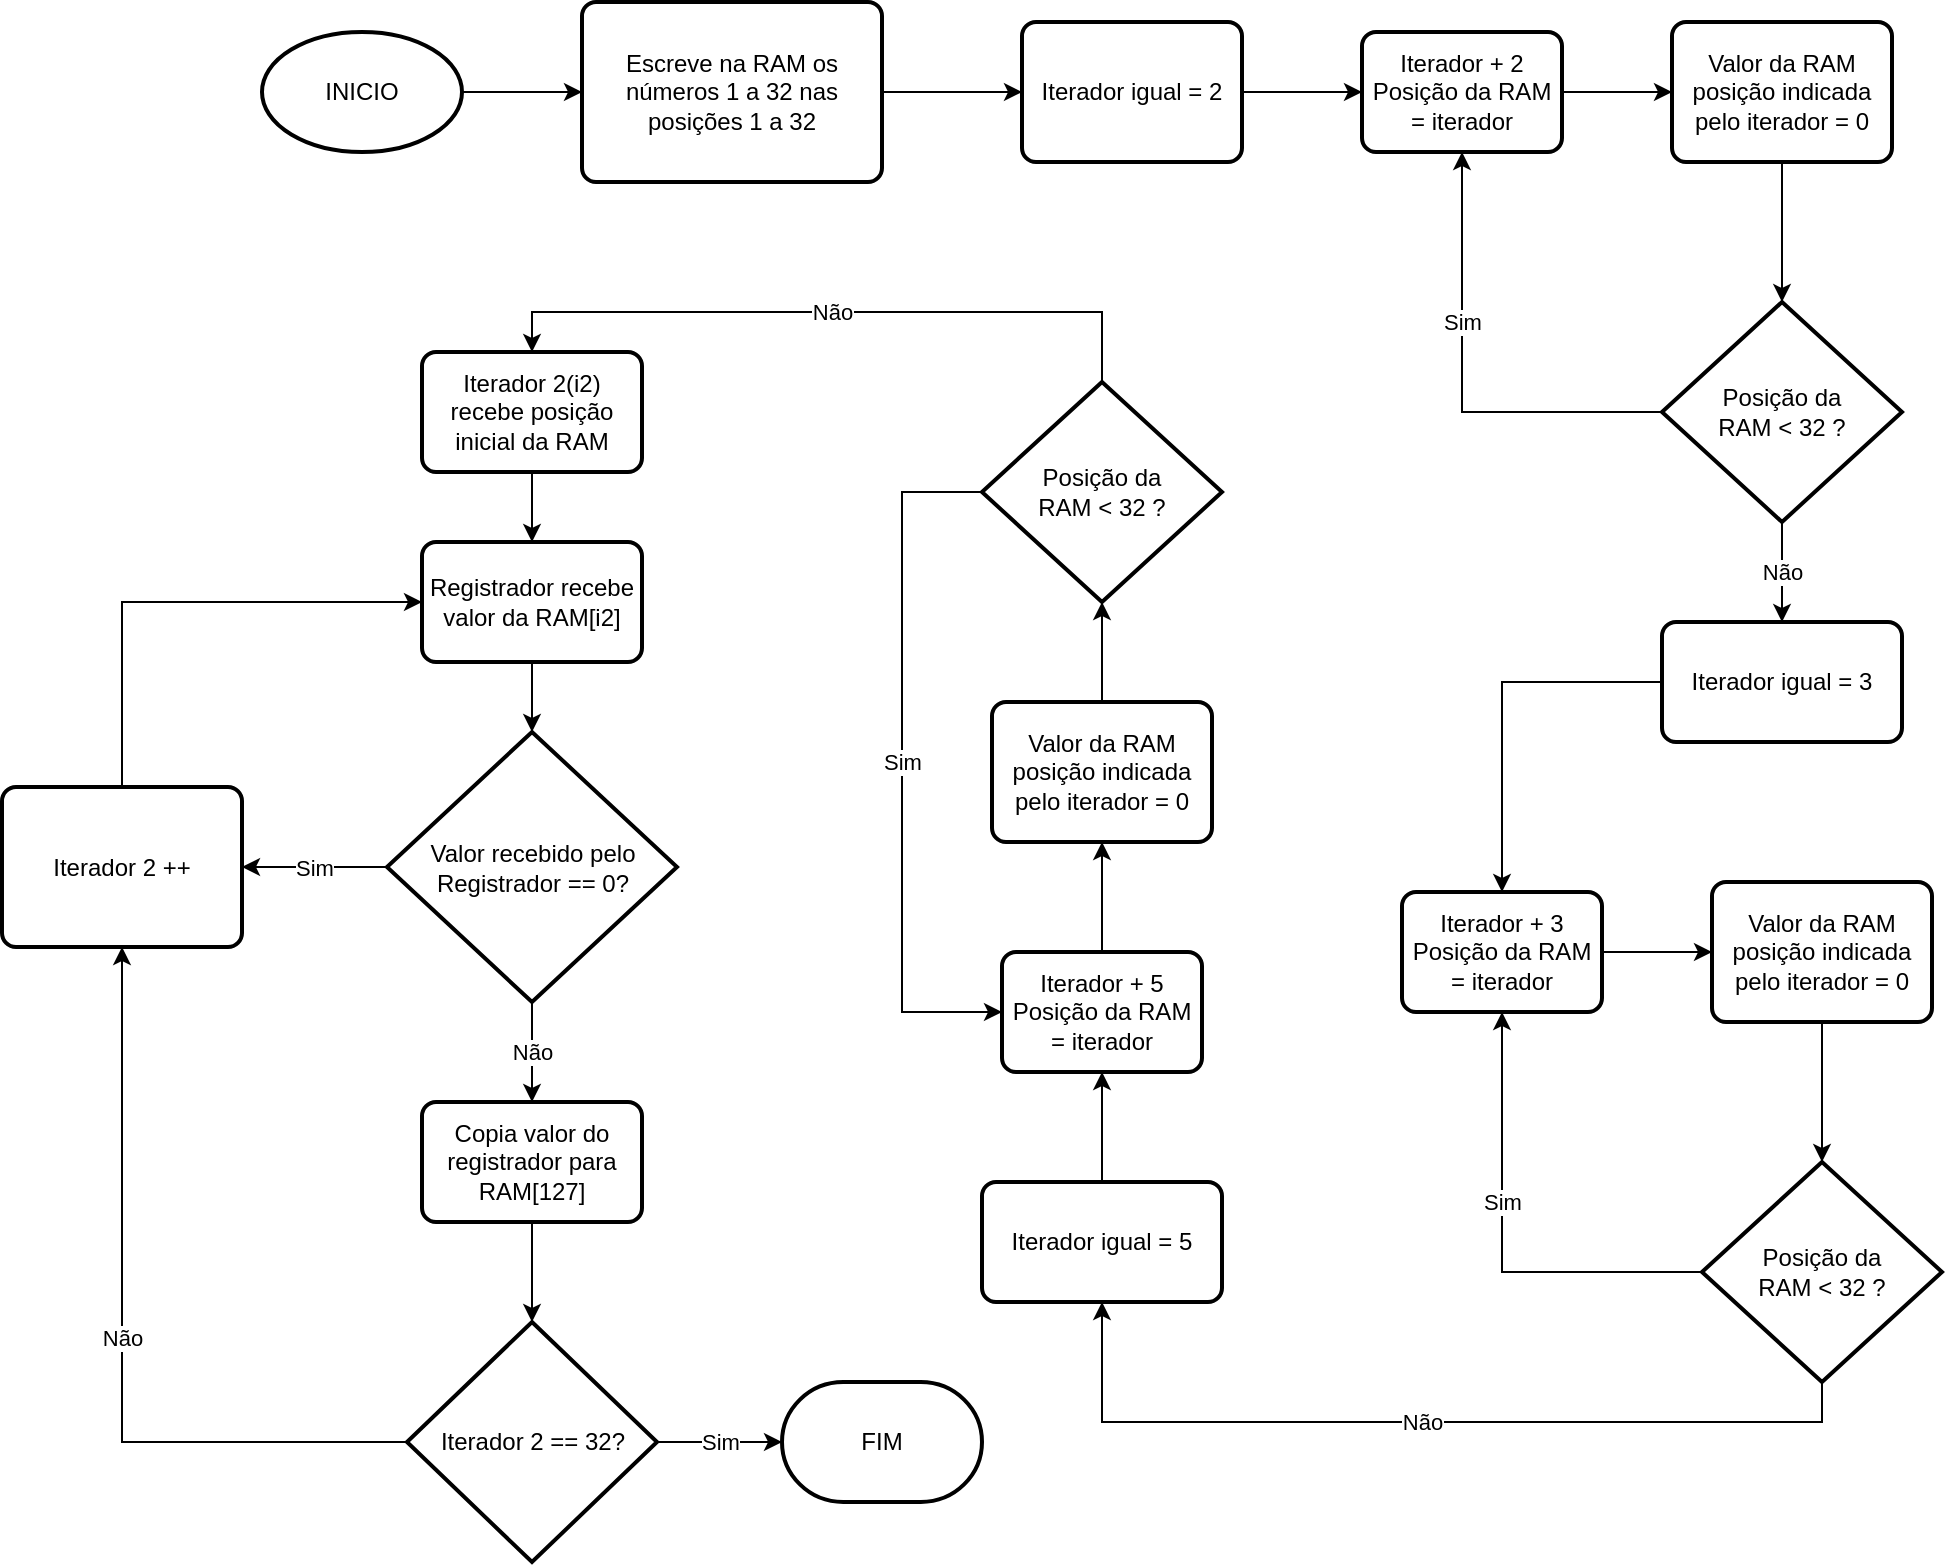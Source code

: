 <mxfile version="10.9.0" type="device"><diagram name="Page-1" id="74e2e168-ea6b-b213-b513-2b3c1d86103e"><mxGraphModel dx="1394" dy="715" grid="1" gridSize="10" guides="1" tooltips="1" connect="1" arrows="1" fold="1" page="1" pageScale="1" pageWidth="1100" pageHeight="850" background="#ffffff" math="0" shadow="0"><root><mxCell id="0"/><mxCell id="1" parent="0"/><mxCell id="tIj77ZsKD_NUy2AVzBM7-15" style="edgeStyle=orthogonalEdgeStyle;rounded=0;orthogonalLoop=1;jettySize=auto;html=1;exitX=1;exitY=0.5;exitDx=0;exitDy=0;exitPerimeter=0;entryX=0;entryY=0.5;entryDx=0;entryDy=0;" edge="1" parent="1" source="tIj77ZsKD_NUy2AVzBM7-1" target="tIj77ZsKD_NUy2AVzBM7-2"><mxGeometry relative="1" as="geometry"/></mxCell><mxCell id="tIj77ZsKD_NUy2AVzBM7-1" value="INICIO" style="strokeWidth=2;html=1;shape=mxgraph.flowchart.start_1;whiteSpace=wrap;" vertex="1" parent="1"><mxGeometry x="240" y="35" width="100" height="60" as="geometry"/></mxCell><mxCell id="tIj77ZsKD_NUy2AVzBM7-14" style="edgeStyle=orthogonalEdgeStyle;rounded=0;orthogonalLoop=1;jettySize=auto;html=1;exitX=1;exitY=0.5;exitDx=0;exitDy=0;entryX=0;entryY=0.5;entryDx=0;entryDy=0;" edge="1" parent="1" source="tIj77ZsKD_NUy2AVzBM7-2" target="tIj77ZsKD_NUy2AVzBM7-3"><mxGeometry relative="1" as="geometry"/></mxCell><mxCell id="tIj77ZsKD_NUy2AVzBM7-2" value="Escreve na RAM os números 1 a 32 nas posições 1 a 32" style="rounded=1;whiteSpace=wrap;html=1;absoluteArcSize=1;arcSize=14;strokeWidth=2;" vertex="1" parent="1"><mxGeometry x="400" y="20" width="150" height="90" as="geometry"/></mxCell><mxCell id="tIj77ZsKD_NUy2AVzBM7-6" style="edgeStyle=orthogonalEdgeStyle;rounded=0;orthogonalLoop=1;jettySize=auto;html=1;exitX=1;exitY=0.5;exitDx=0;exitDy=0;entryX=0;entryY=0.5;entryDx=0;entryDy=0;" edge="1" parent="1" source="tIj77ZsKD_NUy2AVzBM7-3" target="tIj77ZsKD_NUy2AVzBM7-5"><mxGeometry relative="1" as="geometry"/></mxCell><mxCell id="tIj77ZsKD_NUy2AVzBM7-3" value="Iterador igual = 2&lt;br&gt;" style="rounded=1;whiteSpace=wrap;html=1;absoluteArcSize=1;arcSize=14;strokeWidth=2;" vertex="1" parent="1"><mxGeometry x="620" y="30" width="110" height="70" as="geometry"/></mxCell><mxCell id="tIj77ZsKD_NUy2AVzBM7-11" style="edgeStyle=orthogonalEdgeStyle;rounded=0;orthogonalLoop=1;jettySize=auto;html=1;entryX=0;entryY=0.5;entryDx=0;entryDy=0;" edge="1" parent="1" source="tIj77ZsKD_NUy2AVzBM7-5" target="tIj77ZsKD_NUy2AVzBM7-10"><mxGeometry relative="1" as="geometry"/></mxCell><mxCell id="tIj77ZsKD_NUy2AVzBM7-5" value="Iterador + 2&lt;br&gt;Posição da RAM = iterador&lt;br&gt;" style="rounded=1;whiteSpace=wrap;html=1;absoluteArcSize=1;arcSize=14;strokeWidth=2;" vertex="1" parent="1"><mxGeometry x="790" y="35" width="100" height="60" as="geometry"/></mxCell><mxCell id="tIj77ZsKD_NUy2AVzBM7-13" value="Sim" style="edgeStyle=orthogonalEdgeStyle;rounded=0;orthogonalLoop=1;jettySize=auto;html=1;exitX=0;exitY=0.5;exitDx=0;exitDy=0;exitPerimeter=0;entryX=0.5;entryY=1;entryDx=0;entryDy=0;" edge="1" parent="1" source="tIj77ZsKD_NUy2AVzBM7-7" target="tIj77ZsKD_NUy2AVzBM7-5"><mxGeometry x="-0.13" y="-45" relative="1" as="geometry"><mxPoint x="-45" y="-45" as="offset"/></mxGeometry></mxCell><mxCell id="tIj77ZsKD_NUy2AVzBM7-16" value="Não" style="edgeStyle=orthogonalEdgeStyle;rounded=0;orthogonalLoop=1;jettySize=auto;html=1;exitX=0.5;exitY=1;exitDx=0;exitDy=0;exitPerimeter=0;entryX=0.5;entryY=0;entryDx=0;entryDy=0;" edge="1" parent="1" source="tIj77ZsKD_NUy2AVzBM7-7" target="tIj77ZsKD_NUy2AVzBM7-9"><mxGeometry relative="1" as="geometry"/></mxCell><mxCell id="tIj77ZsKD_NUy2AVzBM7-7" value="Posição da &lt;br&gt;RAM &amp;lt; 32 ?" style="strokeWidth=2;html=1;shape=mxgraph.flowchart.decision;whiteSpace=wrap;" vertex="1" parent="1"><mxGeometry x="940" y="170" width="120" height="110" as="geometry"/></mxCell><mxCell id="tIj77ZsKD_NUy2AVzBM7-29" style="edgeStyle=orthogonalEdgeStyle;rounded=0;orthogonalLoop=1;jettySize=auto;html=1;exitX=0;exitY=0.5;exitDx=0;exitDy=0;entryX=0.5;entryY=0;entryDx=0;entryDy=0;" edge="1" parent="1" source="tIj77ZsKD_NUy2AVzBM7-9" target="tIj77ZsKD_NUy2AVzBM7-24"><mxGeometry relative="1" as="geometry"><Array as="points"><mxPoint x="860" y="360"/></Array></mxGeometry></mxCell><mxCell id="tIj77ZsKD_NUy2AVzBM7-9" value="&lt;span&gt;Iterador igual = 3&lt;/span&gt;" style="rounded=1;whiteSpace=wrap;html=1;absoluteArcSize=1;arcSize=14;strokeWidth=2;" vertex="1" parent="1"><mxGeometry x="940" y="330" width="120" height="60" as="geometry"/></mxCell><mxCell id="tIj77ZsKD_NUy2AVzBM7-12" style="edgeStyle=orthogonalEdgeStyle;rounded=0;orthogonalLoop=1;jettySize=auto;html=1;exitX=0.5;exitY=1;exitDx=0;exitDy=0;entryX=0.5;entryY=0;entryDx=0;entryDy=0;entryPerimeter=0;" edge="1" parent="1" source="tIj77ZsKD_NUy2AVzBM7-10" target="tIj77ZsKD_NUy2AVzBM7-7"><mxGeometry relative="1" as="geometry"/></mxCell><mxCell id="tIj77ZsKD_NUy2AVzBM7-10" value="Valor da RAM posição indicada pelo iterador = 0" style="rounded=1;whiteSpace=wrap;html=1;absoluteArcSize=1;arcSize=14;strokeWidth=2;" vertex="1" parent="1"><mxGeometry x="945" y="30" width="110" height="70" as="geometry"/></mxCell><mxCell id="tIj77ZsKD_NUy2AVzBM7-23" style="edgeStyle=orthogonalEdgeStyle;rounded=0;orthogonalLoop=1;jettySize=auto;html=1;entryX=0;entryY=0.5;entryDx=0;entryDy=0;" edge="1" parent="1" source="tIj77ZsKD_NUy2AVzBM7-24" target="tIj77ZsKD_NUy2AVzBM7-28"><mxGeometry relative="1" as="geometry"/></mxCell><mxCell id="tIj77ZsKD_NUy2AVzBM7-24" value="Iterador + 3&lt;br&gt;Posição da RAM = iterador&lt;br&gt;" style="rounded=1;whiteSpace=wrap;html=1;absoluteArcSize=1;arcSize=14;strokeWidth=2;" vertex="1" parent="1"><mxGeometry x="810" y="465" width="100" height="60" as="geometry"/></mxCell><mxCell id="tIj77ZsKD_NUy2AVzBM7-25" value="Sim" style="edgeStyle=orthogonalEdgeStyle;rounded=0;orthogonalLoop=1;jettySize=auto;html=1;exitX=0;exitY=0.5;exitDx=0;exitDy=0;exitPerimeter=0;entryX=0.5;entryY=1;entryDx=0;entryDy=0;" edge="1" parent="1" source="tIj77ZsKD_NUy2AVzBM7-26" target="tIj77ZsKD_NUy2AVzBM7-24"><mxGeometry x="-0.13" y="-35" relative="1" as="geometry"><mxPoint x="-35" y="-35" as="offset"/></mxGeometry></mxCell><mxCell id="tIj77ZsKD_NUy2AVzBM7-38" value="Não" style="edgeStyle=orthogonalEdgeStyle;rounded=0;orthogonalLoop=1;jettySize=auto;html=1;exitX=0.5;exitY=1;exitDx=0;exitDy=0;exitPerimeter=0;entryX=0.5;entryY=1;entryDx=0;entryDy=0;" edge="1" parent="1" source="tIj77ZsKD_NUy2AVzBM7-26" target="tIj77ZsKD_NUy2AVzBM7-31"><mxGeometry relative="1" as="geometry"/></mxCell><mxCell id="tIj77ZsKD_NUy2AVzBM7-26" value="Posição da &lt;br&gt;RAM &amp;lt; 32 ?" style="strokeWidth=2;html=1;shape=mxgraph.flowchart.decision;whiteSpace=wrap;" vertex="1" parent="1"><mxGeometry x="960" y="600" width="120" height="110" as="geometry"/></mxCell><mxCell id="tIj77ZsKD_NUy2AVzBM7-27" style="edgeStyle=orthogonalEdgeStyle;rounded=0;orthogonalLoop=1;jettySize=auto;html=1;exitX=0.5;exitY=1;exitDx=0;exitDy=0;entryX=0.5;entryY=0;entryDx=0;entryDy=0;entryPerimeter=0;" edge="1" parent="1" source="tIj77ZsKD_NUy2AVzBM7-28" target="tIj77ZsKD_NUy2AVzBM7-26"><mxGeometry relative="1" as="geometry"/></mxCell><mxCell id="tIj77ZsKD_NUy2AVzBM7-28" value="Valor da RAM posição indicada pelo iterador = 0" style="rounded=1;whiteSpace=wrap;html=1;absoluteArcSize=1;arcSize=14;strokeWidth=2;" vertex="1" parent="1"><mxGeometry x="965" y="460" width="110" height="70" as="geometry"/></mxCell><mxCell id="tIj77ZsKD_NUy2AVzBM7-39" style="edgeStyle=orthogonalEdgeStyle;rounded=0;orthogonalLoop=1;jettySize=auto;html=1;exitX=0.5;exitY=0;exitDx=0;exitDy=0;entryX=0.5;entryY=1;entryDx=0;entryDy=0;" edge="1" parent="1" source="tIj77ZsKD_NUy2AVzBM7-31" target="tIj77ZsKD_NUy2AVzBM7-33"><mxGeometry relative="1" as="geometry"/></mxCell><mxCell id="tIj77ZsKD_NUy2AVzBM7-31" value="&lt;span&gt;Iterador igual = 5&lt;/span&gt;" style="rounded=1;whiteSpace=wrap;html=1;absoluteArcSize=1;arcSize=14;strokeWidth=2;" vertex="1" parent="1"><mxGeometry x="600" y="610" width="120" height="60" as="geometry"/></mxCell><mxCell id="tIj77ZsKD_NUy2AVzBM7-40" style="edgeStyle=orthogonalEdgeStyle;rounded=0;orthogonalLoop=1;jettySize=auto;html=1;exitX=0.5;exitY=0;exitDx=0;exitDy=0;entryX=0.5;entryY=1;entryDx=0;entryDy=0;" edge="1" parent="1" source="tIj77ZsKD_NUy2AVzBM7-33" target="tIj77ZsKD_NUy2AVzBM7-37"><mxGeometry relative="1" as="geometry"/></mxCell><mxCell id="tIj77ZsKD_NUy2AVzBM7-33" value="Iterador + 5&lt;br&gt;Posição da RAM = iterador&lt;br&gt;" style="rounded=1;whiteSpace=wrap;html=1;absoluteArcSize=1;arcSize=14;strokeWidth=2;" vertex="1" parent="1"><mxGeometry x="610" y="495" width="100" height="60" as="geometry"/></mxCell><mxCell id="tIj77ZsKD_NUy2AVzBM7-42" value="Sim" style="edgeStyle=orthogonalEdgeStyle;rounded=0;orthogonalLoop=1;jettySize=auto;html=1;exitX=0;exitY=0.5;exitDx=0;exitDy=0;exitPerimeter=0;entryX=0;entryY=0.5;entryDx=0;entryDy=0;" edge="1" parent="1" source="tIj77ZsKD_NUy2AVzBM7-35" target="tIj77ZsKD_NUy2AVzBM7-33"><mxGeometry relative="1" as="geometry"><Array as="points"><mxPoint x="560" y="265"/><mxPoint x="560" y="525"/></Array><mxPoint as="offset"/></mxGeometry></mxCell><mxCell id="tIj77ZsKD_NUy2AVzBM7-45" value="Não" style="edgeStyle=orthogonalEdgeStyle;rounded=0;orthogonalLoop=1;jettySize=auto;html=1;exitX=0.5;exitY=0;exitDx=0;exitDy=0;exitPerimeter=0;entryX=0.5;entryY=0;entryDx=0;entryDy=0;" edge="1" parent="1" source="tIj77ZsKD_NUy2AVzBM7-35" target="tIj77ZsKD_NUy2AVzBM7-43"><mxGeometry relative="1" as="geometry"/></mxCell><mxCell id="tIj77ZsKD_NUy2AVzBM7-35" value="Posição da &lt;br&gt;RAM &amp;lt; 32 ?" style="strokeWidth=2;html=1;shape=mxgraph.flowchart.decision;whiteSpace=wrap;" vertex="1" parent="1"><mxGeometry x="600" y="210" width="120" height="110" as="geometry"/></mxCell><mxCell id="tIj77ZsKD_NUy2AVzBM7-41" style="edgeStyle=orthogonalEdgeStyle;rounded=0;orthogonalLoop=1;jettySize=auto;html=1;exitX=0.5;exitY=0;exitDx=0;exitDy=0;entryX=0.5;entryY=1;entryDx=0;entryDy=0;entryPerimeter=0;" edge="1" parent="1" source="tIj77ZsKD_NUy2AVzBM7-37" target="tIj77ZsKD_NUy2AVzBM7-35"><mxGeometry relative="1" as="geometry"/></mxCell><mxCell id="tIj77ZsKD_NUy2AVzBM7-37" value="Valor da RAM posição indicada pelo iterador = 0" style="rounded=1;whiteSpace=wrap;html=1;absoluteArcSize=1;arcSize=14;strokeWidth=2;" vertex="1" parent="1"><mxGeometry x="605" y="370" width="110" height="70" as="geometry"/></mxCell><mxCell id="tIj77ZsKD_NUy2AVzBM7-47" style="edgeStyle=orthogonalEdgeStyle;rounded=0;orthogonalLoop=1;jettySize=auto;html=1;exitX=0.5;exitY=1;exitDx=0;exitDy=0;entryX=0.5;entryY=0;entryDx=0;entryDy=0;" edge="1" parent="1" source="tIj77ZsKD_NUy2AVzBM7-43" target="tIj77ZsKD_NUy2AVzBM7-46"><mxGeometry relative="1" as="geometry"/></mxCell><mxCell id="tIj77ZsKD_NUy2AVzBM7-43" value="Iterador 2(i2) recebe posição inicial da RAM" style="rounded=1;whiteSpace=wrap;html=1;absoluteArcSize=1;arcSize=14;strokeWidth=2;" vertex="1" parent="1"><mxGeometry x="320" y="195" width="110" height="60" as="geometry"/></mxCell><mxCell id="tIj77ZsKD_NUy2AVzBM7-49" style="edgeStyle=orthogonalEdgeStyle;rounded=0;orthogonalLoop=1;jettySize=auto;html=1;exitX=0.5;exitY=1;exitDx=0;exitDy=0;entryX=0.5;entryY=0;entryDx=0;entryDy=0;entryPerimeter=0;" edge="1" parent="1" source="tIj77ZsKD_NUy2AVzBM7-46" target="tIj77ZsKD_NUy2AVzBM7-48"><mxGeometry relative="1" as="geometry"/></mxCell><mxCell id="tIj77ZsKD_NUy2AVzBM7-46" value="Registrador recebe valor da RAM[i2]" style="rounded=1;whiteSpace=wrap;html=1;absoluteArcSize=1;arcSize=14;strokeWidth=2;" vertex="1" parent="1"><mxGeometry x="320" y="290" width="110" height="60" as="geometry"/></mxCell><mxCell id="tIj77ZsKD_NUy2AVzBM7-52" value="Sim" style="edgeStyle=orthogonalEdgeStyle;rounded=0;orthogonalLoop=1;jettySize=auto;html=1;exitX=0;exitY=0.5;exitDx=0;exitDy=0;exitPerimeter=0;entryX=1;entryY=0.5;entryDx=0;entryDy=0;" edge="1" parent="1" source="tIj77ZsKD_NUy2AVzBM7-48" target="tIj77ZsKD_NUy2AVzBM7-50"><mxGeometry relative="1" as="geometry"/></mxCell><mxCell id="tIj77ZsKD_NUy2AVzBM7-54" value="Não" style="edgeStyle=orthogonalEdgeStyle;rounded=0;orthogonalLoop=1;jettySize=auto;html=1;exitX=0.5;exitY=1;exitDx=0;exitDy=0;exitPerimeter=0;entryX=0.5;entryY=0;entryDx=0;entryDy=0;" edge="1" parent="1" source="tIj77ZsKD_NUy2AVzBM7-48" target="tIj77ZsKD_NUy2AVzBM7-53"><mxGeometry relative="1" as="geometry"/></mxCell><mxCell id="tIj77ZsKD_NUy2AVzBM7-48" value="Valor recebido pelo Registrador == 0?" style="strokeWidth=2;html=1;shape=mxgraph.flowchart.decision;whiteSpace=wrap;" vertex="1" parent="1"><mxGeometry x="302.5" y="385" width="145" height="135" as="geometry"/></mxCell><mxCell id="tIj77ZsKD_NUy2AVzBM7-51" style="edgeStyle=orthogonalEdgeStyle;rounded=0;orthogonalLoop=1;jettySize=auto;html=1;exitX=0.5;exitY=0;exitDx=0;exitDy=0;entryX=0;entryY=0.5;entryDx=0;entryDy=0;" edge="1" parent="1" source="tIj77ZsKD_NUy2AVzBM7-50" target="tIj77ZsKD_NUy2AVzBM7-46"><mxGeometry relative="1" as="geometry"/></mxCell><mxCell id="tIj77ZsKD_NUy2AVzBM7-50" value="Iterador 2 ++" style="rounded=1;whiteSpace=wrap;html=1;absoluteArcSize=1;arcSize=14;strokeWidth=2;" vertex="1" parent="1"><mxGeometry x="110" y="412.5" width="120" height="80" as="geometry"/></mxCell><mxCell id="tIj77ZsKD_NUy2AVzBM7-56" style="edgeStyle=orthogonalEdgeStyle;rounded=0;orthogonalLoop=1;jettySize=auto;html=1;exitX=0.5;exitY=1;exitDx=0;exitDy=0;entryX=0.5;entryY=0;entryDx=0;entryDy=0;entryPerimeter=0;" edge="1" parent="1" source="tIj77ZsKD_NUy2AVzBM7-53" target="tIj77ZsKD_NUy2AVzBM7-55"><mxGeometry relative="1" as="geometry"/></mxCell><mxCell id="tIj77ZsKD_NUy2AVzBM7-53" value="Copia valor do registrador para RAM[127]" style="rounded=1;whiteSpace=wrap;html=1;absoluteArcSize=1;arcSize=14;strokeWidth=2;" vertex="1" parent="1"><mxGeometry x="320" y="570" width="110" height="60" as="geometry"/></mxCell><mxCell id="tIj77ZsKD_NUy2AVzBM7-57" value="Não" style="edgeStyle=orthogonalEdgeStyle;rounded=0;orthogonalLoop=1;jettySize=auto;html=1;exitX=0;exitY=0.5;exitDx=0;exitDy=0;exitPerimeter=0;entryX=0.5;entryY=1;entryDx=0;entryDy=0;" edge="1" parent="1" source="tIj77ZsKD_NUy2AVzBM7-55" target="tIj77ZsKD_NUy2AVzBM7-50"><mxGeometry relative="1" as="geometry"/></mxCell><mxCell id="tIj77ZsKD_NUy2AVzBM7-59" value="Sim" style="edgeStyle=orthogonalEdgeStyle;rounded=0;orthogonalLoop=1;jettySize=auto;html=1;exitX=1;exitY=0.5;exitDx=0;exitDy=0;exitPerimeter=0;" edge="1" parent="1" source="tIj77ZsKD_NUy2AVzBM7-55" target="tIj77ZsKD_NUy2AVzBM7-58"><mxGeometry relative="1" as="geometry"/></mxCell><mxCell id="tIj77ZsKD_NUy2AVzBM7-55" value="Iterador 2 == 32?" style="strokeWidth=2;html=1;shape=mxgraph.flowchart.decision;whiteSpace=wrap;" vertex="1" parent="1"><mxGeometry x="312.5" y="680" width="125" height="120" as="geometry"/></mxCell><mxCell id="tIj77ZsKD_NUy2AVzBM7-58" value="FIM" style="strokeWidth=2;html=1;shape=mxgraph.flowchart.terminator;whiteSpace=wrap;" vertex="1" parent="1"><mxGeometry x="500" y="710" width="100" height="60" as="geometry"/></mxCell></root></mxGraphModel></diagram></mxfile>